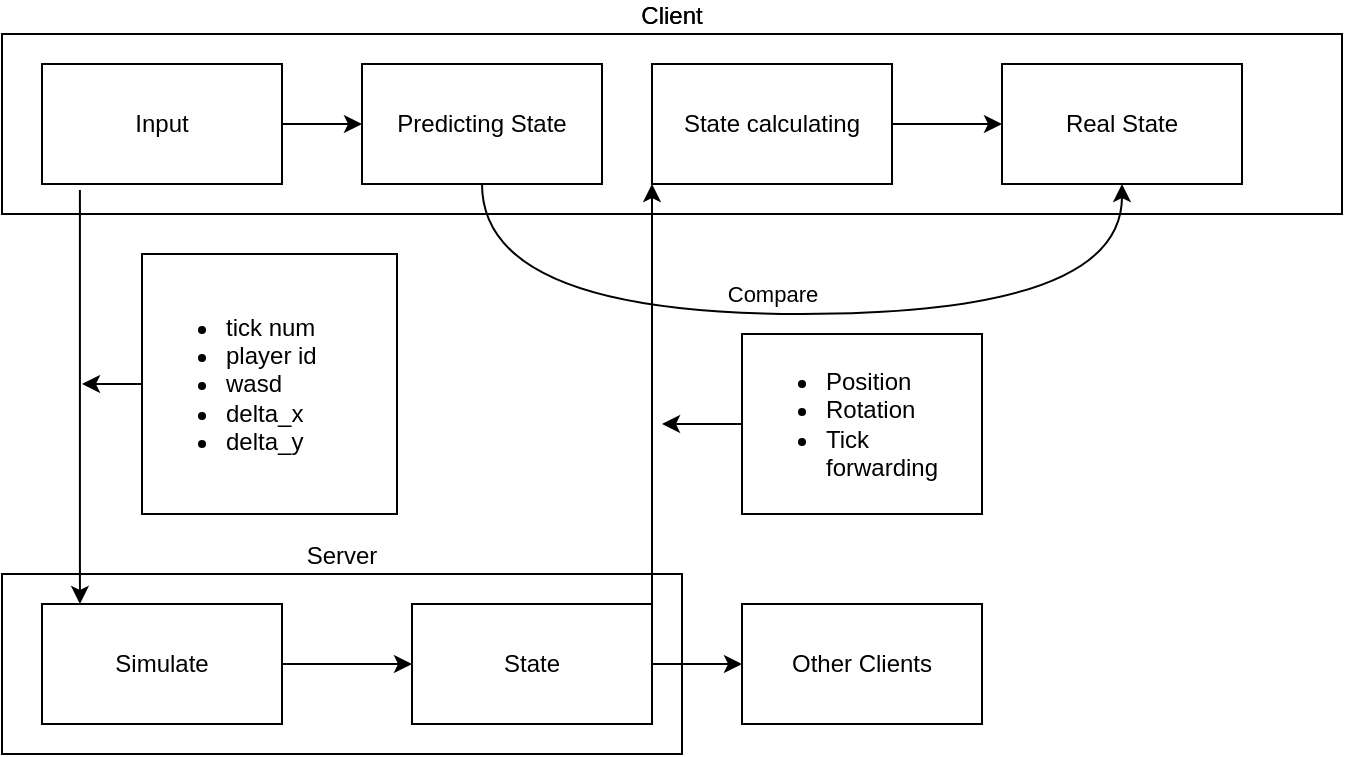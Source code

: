 <mxfile>
    <diagram id="uMrMBqUYJQFdqTbEil0c" name="Page-1">
        <mxGraphModel dx="1074" dy="574" grid="1" gridSize="10" guides="1" tooltips="1" connect="1" arrows="1" fold="1" page="1" pageScale="1" pageWidth="300" pageHeight="200" math="0" shadow="0">
            <root>
                <mxCell id="0"/>
                <mxCell id="1" parent="0"/>
                <mxCell id="5" value="Server&lt;br&gt;" style="whiteSpace=wrap;html=1;labelPosition=center;verticalLabelPosition=top;align=center;verticalAlign=bottom;" parent="1" vertex="1">
                    <mxGeometry x="120" y="360" width="340" height="90" as="geometry"/>
                </mxCell>
                <mxCell id="25" value="" style="edgeStyle=none;html=1;entryX=0;entryY=0.5;entryDx=0;entryDy=0;" parent="1" source="13" target="33" edge="1">
                    <mxGeometry relative="1" as="geometry">
                        <mxPoint x="300" y="405" as="targetPoint"/>
                    </mxGeometry>
                </mxCell>
                <mxCell id="13" value="Simulate" style="whiteSpace=wrap;html=1;" parent="1" vertex="1">
                    <mxGeometry x="140" y="375" width="120" height="60" as="geometry"/>
                </mxCell>
                <mxCell id="14" value="" style="group" parent="1" vertex="1" connectable="0">
                    <mxGeometry x="120" y="90" width="670" height="90" as="geometry"/>
                </mxCell>
                <mxCell id="2" value="Client" style="whiteSpace=wrap;html=1;labelPosition=center;verticalLabelPosition=top;align=center;verticalAlign=bottom;" parent="14" vertex="1">
                    <mxGeometry width="670" height="90" as="geometry"/>
                </mxCell>
                <mxCell id="17" style="edgeStyle=none;html=1;entryX=0;entryY=0.5;entryDx=0;entryDy=0;" parent="14" source="4" target="12" edge="1">
                    <mxGeometry relative="1" as="geometry">
                        <mxPoint x="160" y="45" as="targetPoint"/>
                    </mxGeometry>
                </mxCell>
                <mxCell id="4" value="Input" style="whiteSpace=wrap;html=1;" parent="14" vertex="1">
                    <mxGeometry x="20" y="15" width="120" height="60" as="geometry"/>
                </mxCell>
                <mxCell id="12" value="Predict Input" style="whiteSpace=wrap;html=1;" parent="14" vertex="1">
                    <mxGeometry x="180" y="15" width="120" height="60" as="geometry"/>
                </mxCell>
                <mxCell id="26" value="" style="group" parent="14" vertex="1" connectable="0">
                    <mxGeometry width="670" height="90" as="geometry"/>
                </mxCell>
                <mxCell id="27" value="Client" style="whiteSpace=wrap;html=1;labelPosition=center;verticalLabelPosition=top;align=center;verticalAlign=bottom;" parent="26" vertex="1">
                    <mxGeometry width="670" height="90" as="geometry"/>
                </mxCell>
                <mxCell id="28" style="edgeStyle=none;html=1;entryX=0;entryY=0.5;entryDx=0;entryDy=0;" parent="26" source="29" target="30" edge="1">
                    <mxGeometry relative="1" as="geometry">
                        <mxPoint x="160" y="45" as="targetPoint"/>
                    </mxGeometry>
                </mxCell>
                <mxCell id="29" value="Input" style="whiteSpace=wrap;html=1;" parent="26" vertex="1">
                    <mxGeometry x="20" y="15" width="120" height="60" as="geometry"/>
                </mxCell>
                <mxCell id="43" style="edgeStyle=orthogonalEdgeStyle;html=1;entryX=0.5;entryY=1;entryDx=0;entryDy=0;curved=1;exitX=0.5;exitY=1;exitDx=0;exitDy=0;" parent="26" source="30" target="41" edge="1">
                    <mxGeometry relative="1" as="geometry">
                        <Array as="points">
                            <mxPoint x="240" y="140"/>
                            <mxPoint x="560" y="140"/>
                        </Array>
                    </mxGeometry>
                </mxCell>
                <mxCell id="44" value="Compare" style="edgeLabel;html=1;align=center;verticalAlign=middle;resizable=0;points=[];rotation=0;" parent="43" vertex="1" connectable="0">
                    <mxGeometry x="0.371" y="11" relative="1" as="geometry">
                        <mxPoint x="-99" y="1" as="offset"/>
                    </mxGeometry>
                </mxCell>
                <mxCell id="30" value="Predicting State" style="whiteSpace=wrap;html=1;" parent="26" vertex="1">
                    <mxGeometry x="180" y="15" width="120" height="60" as="geometry"/>
                </mxCell>
                <mxCell id="31" value="State calculating" style="whiteSpace=wrap;html=1;" parent="26" vertex="1">
                    <mxGeometry x="325" y="15" width="120" height="60" as="geometry"/>
                </mxCell>
                <mxCell id="41" value="Real State" style="whiteSpace=wrap;html=1;" parent="26" vertex="1">
                    <mxGeometry x="500" y="15" width="120" height="60" as="geometry"/>
                </mxCell>
                <mxCell id="42" value="" style="html=1;exitX=1;exitY=0.5;exitDx=0;exitDy=0;" parent="26" source="31" target="41" edge="1">
                    <mxGeometry relative="1" as="geometry"/>
                </mxCell>
                <mxCell id="20" style="edgeStyle=none;html=1;entryX=0.158;entryY=0;entryDx=0;entryDy=0;exitX=0.158;exitY=1.05;exitDx=0;exitDy=0;exitPerimeter=0;entryPerimeter=0;" parent="1" source="29" target="13" edge="1">
                    <mxGeometry relative="1" as="geometry"/>
                </mxCell>
                <mxCell id="47" style="edgeStyle=none;html=1;" edge="1" parent="1" source="22">
                    <mxGeometry relative="1" as="geometry">
                        <mxPoint x="160" y="265" as="targetPoint"/>
                    </mxGeometry>
                </mxCell>
                <mxCell id="22" value="&lt;ul&gt;&lt;li&gt;tick num&lt;/li&gt;&lt;li&gt;player id&lt;/li&gt;&lt;li&gt;wasd&lt;/li&gt;&lt;li&gt;delta_x&lt;/li&gt;&lt;li&gt;delta_y&lt;/li&gt;&lt;/ul&gt;" style="whiteSpace=wrap;html=1;align=left;" parent="1" vertex="1">
                    <mxGeometry x="190" y="200" width="127.5" height="130" as="geometry"/>
                </mxCell>
                <mxCell id="39" style="edgeStyle=none;html=1;exitX=1;exitY=0;exitDx=0;exitDy=0;entryX=0;entryY=1;entryDx=0;entryDy=0;" parent="1" source="33" target="31" edge="1">
                    <mxGeometry relative="1" as="geometry"/>
                </mxCell>
                <mxCell id="46" style="edgeStyle=orthogonalEdgeStyle;curved=1;html=1;" parent="1" source="33" target="45" edge="1">
                    <mxGeometry relative="1" as="geometry"/>
                </mxCell>
                <mxCell id="33" value="State" style="whiteSpace=wrap;html=1;" parent="1" vertex="1">
                    <mxGeometry x="325" y="375" width="120" height="60" as="geometry"/>
                </mxCell>
                <mxCell id="48" style="edgeStyle=none;html=1;" edge="1" parent="1" source="36">
                    <mxGeometry relative="1" as="geometry">
                        <mxPoint x="450" y="285" as="targetPoint"/>
                    </mxGeometry>
                </mxCell>
                <mxCell id="36" value="&lt;ul&gt;&lt;li&gt;Position&lt;/li&gt;&lt;li&gt;Rotation&lt;/li&gt;&lt;li&gt;Tick forwarding&lt;/li&gt;&lt;/ul&gt;" style="whiteSpace=wrap;html=1;align=left;" parent="1" vertex="1">
                    <mxGeometry x="490" y="240" width="120" height="90" as="geometry"/>
                </mxCell>
                <mxCell id="45" value="Other Clients" style="whiteSpace=wrap;html=1;" parent="1" vertex="1">
                    <mxGeometry x="490" y="375" width="120" height="60" as="geometry"/>
                </mxCell>
            </root>
        </mxGraphModel>
    </diagram>
</mxfile>